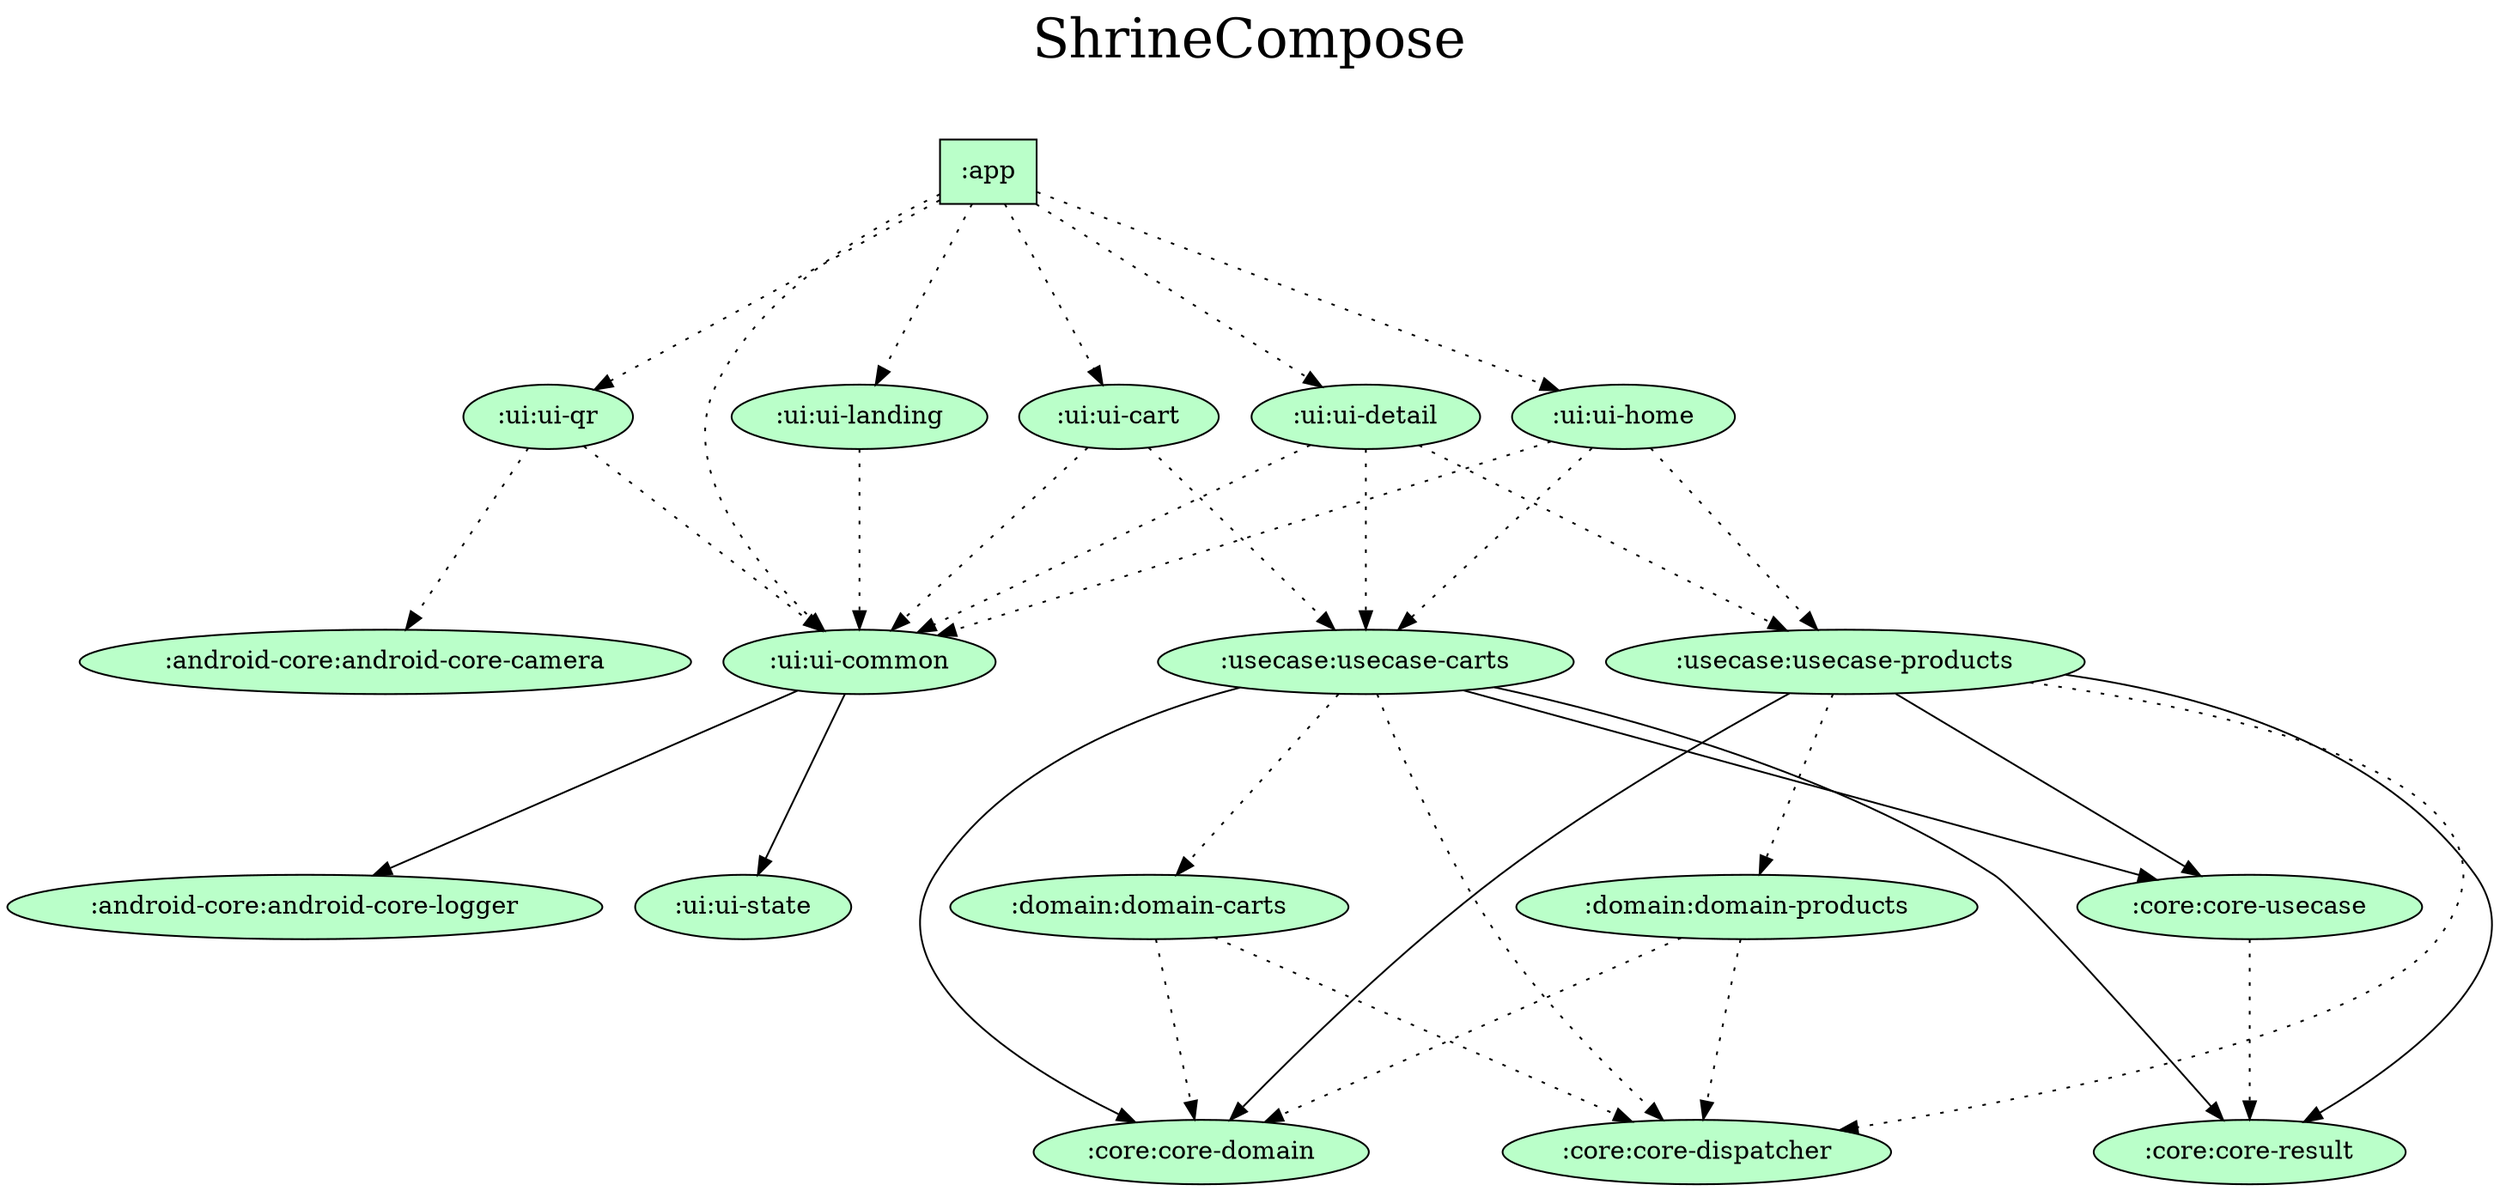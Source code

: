 digraph {
  graph [label="ShrineCompose\n ",labelloc=t,fontsize=30,ranksep=1.4];
  node [style=filled, fillcolor="#bbbbbb"];
  rankdir=TB;

  # Projects

  ":android-core:android-core-camera" [fillcolor="#baffc9"];
  ":android-core:android-core-logger" [fillcolor="#baffc9"];
  ":app" [shape=box, fillcolor="#baffc9"];
  ":core:core-dispatcher" [fillcolor="#baffc9"];
  ":core:core-domain" [fillcolor="#baffc9"];
  ":core:core-result" [fillcolor="#baffc9"];
  ":core:core-usecase" [fillcolor="#baffc9"];
  ":domain:domain-carts" [fillcolor="#baffc9"];
  ":domain:domain-products" [fillcolor="#baffc9"];
  ":ui:ui-cart" [fillcolor="#baffc9"];
  ":ui:ui-common" [fillcolor="#baffc9"];
  ":ui:ui-detail" [fillcolor="#baffc9"];
  ":ui:ui-home" [fillcolor="#baffc9"];
  ":ui:ui-landing" [fillcolor="#baffc9"];
  ":ui:ui-qr" [fillcolor="#baffc9"];
  ":ui:ui-state" [fillcolor="#baffc9"];
  ":usecase:usecase-carts" [fillcolor="#baffc9"];
  ":usecase:usecase-products" [fillcolor="#baffc9"];

  {rank = same; ":app";}

  # Dependencies

  ":app" -> ":ui:ui-common" [style=dotted]
  ":app" -> ":ui:ui-landing" [style=dotted]
  ":app" -> ":ui:ui-home" [style=dotted]
  ":app" -> ":ui:ui-detail" [style=dotted]
  ":app" -> ":ui:ui-cart" [style=dotted]
  ":app" -> ":ui:ui-qr" [style=dotted]
  ":core:core-usecase" -> ":core:core-result" [style=dotted]
  ":domain:domain-carts" -> ":core:core-domain" [style=dotted]
  ":domain:domain-carts" -> ":core:core-dispatcher" [style=dotted]
  ":domain:domain-products" -> ":core:core-domain" [style=dotted]
  ":domain:domain-products" -> ":core:core-dispatcher" [style=dotted]
  ":ui:ui-cart" -> ":ui:ui-common" [style=dotted]
  ":ui:ui-cart" -> ":usecase:usecase-carts" [style=dotted]
  ":ui:ui-common" -> ":ui:ui-state"
  ":ui:ui-common" -> ":android-core:android-core-logger"
  ":ui:ui-detail" -> ":ui:ui-common" [style=dotted]
  ":ui:ui-detail" -> ":usecase:usecase-products" [style=dotted]
  ":ui:ui-detail" -> ":usecase:usecase-carts" [style=dotted]
  ":ui:ui-home" -> ":ui:ui-common" [style=dotted]
  ":ui:ui-home" -> ":usecase:usecase-products" [style=dotted]
  ":ui:ui-home" -> ":usecase:usecase-carts" [style=dotted]
  ":ui:ui-landing" -> ":ui:ui-common" [style=dotted]
  ":ui:ui-qr" -> ":ui:ui-common" [style=dotted]
  ":ui:ui-qr" -> ":android-core:android-core-camera" [style=dotted]
  ":usecase:usecase-carts" -> ":core:core-usecase"
  ":usecase:usecase-carts" -> ":core:core-result"
  ":usecase:usecase-carts" -> ":core:core-domain"
  ":usecase:usecase-carts" -> ":core:core-dispatcher" [style=dotted]
  ":usecase:usecase-carts" -> ":domain:domain-carts" [style=dotted]
  ":usecase:usecase-products" -> ":core:core-usecase"
  ":usecase:usecase-products" -> ":core:core-result"
  ":usecase:usecase-products" -> ":core:core-domain"
  ":usecase:usecase-products" -> ":core:core-dispatcher" [style=dotted]
  ":usecase:usecase-products" -> ":domain:domain-products" [style=dotted]
}

